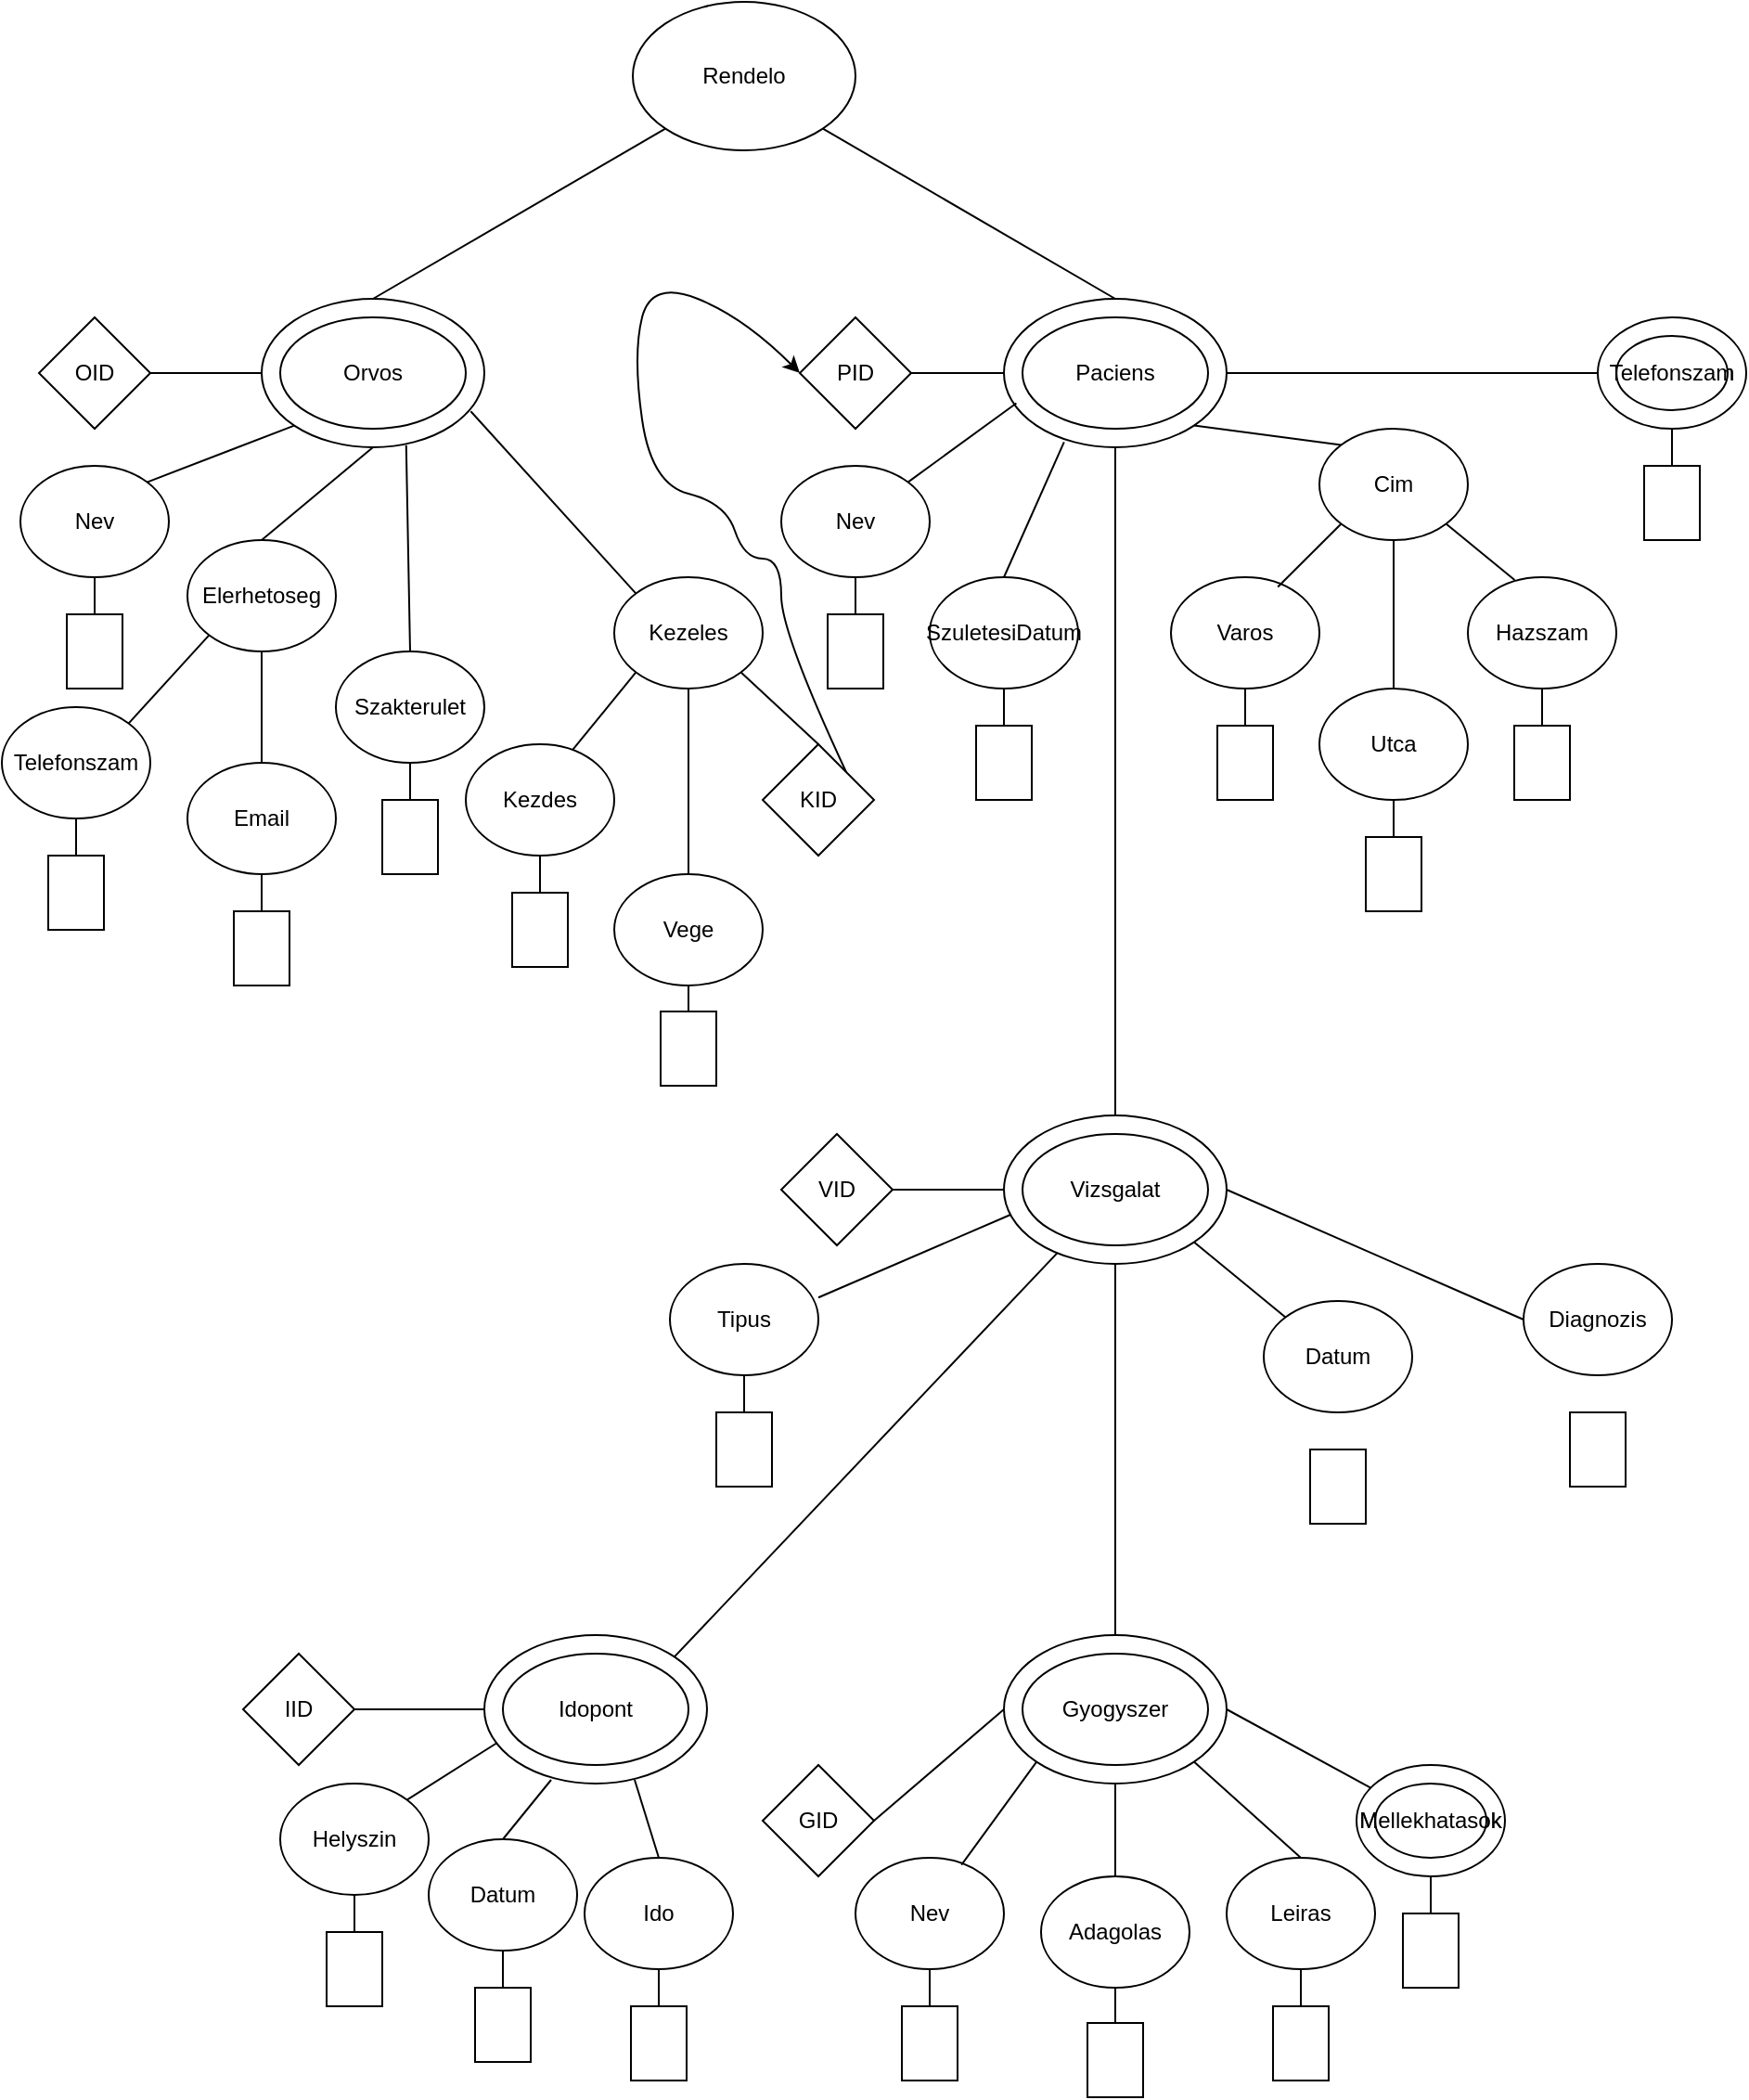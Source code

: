 <mxfile version="25.0.1">
  <diagram name="1 oldal" id="OmvIn5t_-zWDltA8pgF1">
    <mxGraphModel dx="1011" dy="1109" grid="1" gridSize="10" guides="1" tooltips="1" connect="1" arrows="1" fold="1" page="1" pageScale="1" pageWidth="827" pageHeight="1169" math="0" shadow="0">
      <root>
        <mxCell id="0" />
        <mxCell id="1" parent="0" />
        <mxCell id="syW9eS-d59TfF-ekeRGE-1" value="Rendelo" style="ellipse;whiteSpace=wrap;html=1;" vertex="1" parent="1">
          <mxGeometry x="360" y="40" width="120" height="80" as="geometry" />
        </mxCell>
        <mxCell id="syW9eS-d59TfF-ekeRGE-2" value="Orvos" style="ellipse;whiteSpace=wrap;html=1;" vertex="1" parent="1">
          <mxGeometry x="160" y="200" width="120" height="80" as="geometry" />
        </mxCell>
        <mxCell id="syW9eS-d59TfF-ekeRGE-3" value="Paciens" style="ellipse;whiteSpace=wrap;html=1;" vertex="1" parent="1">
          <mxGeometry x="560" y="200" width="120" height="80" as="geometry" />
        </mxCell>
        <mxCell id="syW9eS-d59TfF-ekeRGE-4" value="Vizsgalat" style="ellipse;whiteSpace=wrap;html=1;" vertex="1" parent="1">
          <mxGeometry x="560" y="640" width="120" height="80" as="geometry" />
        </mxCell>
        <mxCell id="syW9eS-d59TfF-ekeRGE-5" value="Gyogyszer" style="ellipse;whiteSpace=wrap;html=1;" vertex="1" parent="1">
          <mxGeometry x="560" y="920" width="120" height="80" as="geometry" />
        </mxCell>
        <mxCell id="syW9eS-d59TfF-ekeRGE-6" value="Idopont" style="ellipse;whiteSpace=wrap;html=1;" vertex="1" parent="1">
          <mxGeometry x="280" y="920" width="120" height="80" as="geometry" />
        </mxCell>
        <mxCell id="syW9eS-d59TfF-ekeRGE-7" value="" style="endArrow=none;html=1;rounded=0;entryX=0;entryY=1;entryDx=0;entryDy=0;exitX=0.5;exitY=0;exitDx=0;exitDy=0;" edge="1" parent="1" source="syW9eS-d59TfF-ekeRGE-2" target="syW9eS-d59TfF-ekeRGE-1">
          <mxGeometry width="50" height="50" relative="1" as="geometry">
            <mxPoint x="400" y="460" as="sourcePoint" />
            <mxPoint x="450" y="410" as="targetPoint" />
          </mxGeometry>
        </mxCell>
        <mxCell id="syW9eS-d59TfF-ekeRGE-8" value="" style="endArrow=none;html=1;rounded=0;entryX=1;entryY=1;entryDx=0;entryDy=0;exitX=0.5;exitY=0;exitDx=0;exitDy=0;" edge="1" parent="1" source="syW9eS-d59TfF-ekeRGE-3" target="syW9eS-d59TfF-ekeRGE-1">
          <mxGeometry width="50" height="50" relative="1" as="geometry">
            <mxPoint x="400" y="220" as="sourcePoint" />
            <mxPoint x="450" y="170" as="targetPoint" />
          </mxGeometry>
        </mxCell>
        <mxCell id="syW9eS-d59TfF-ekeRGE-9" value="" style="endArrow=none;html=1;rounded=0;entryX=0.5;entryY=1;entryDx=0;entryDy=0;exitX=0.5;exitY=0;exitDx=0;exitDy=0;" edge="1" parent="1" source="syW9eS-d59TfF-ekeRGE-4" target="syW9eS-d59TfF-ekeRGE-3">
          <mxGeometry width="50" height="50" relative="1" as="geometry">
            <mxPoint x="400" y="380" as="sourcePoint" />
            <mxPoint x="450" y="330" as="targetPoint" />
          </mxGeometry>
        </mxCell>
        <mxCell id="syW9eS-d59TfF-ekeRGE-10" value="" style="endArrow=none;html=1;rounded=0;entryX=1;entryY=0;entryDx=0;entryDy=0;exitX=0.238;exitY=0.929;exitDx=0;exitDy=0;exitPerimeter=0;" edge="1" parent="1" source="syW9eS-d59TfF-ekeRGE-4" target="syW9eS-d59TfF-ekeRGE-6">
          <mxGeometry width="50" height="50" relative="1" as="geometry">
            <mxPoint x="400" y="460" as="sourcePoint" />
            <mxPoint x="450" y="410" as="targetPoint" />
          </mxGeometry>
        </mxCell>
        <mxCell id="syW9eS-d59TfF-ekeRGE-11" value="" style="endArrow=none;html=1;rounded=0;entryX=0.5;entryY=0;entryDx=0;entryDy=0;exitX=0.5;exitY=1;exitDx=0;exitDy=0;" edge="1" parent="1" source="syW9eS-d59TfF-ekeRGE-4" target="syW9eS-d59TfF-ekeRGE-5">
          <mxGeometry width="50" height="50" relative="1" as="geometry">
            <mxPoint x="400" y="460" as="sourcePoint" />
            <mxPoint x="450" y="410" as="targetPoint" />
          </mxGeometry>
        </mxCell>
        <mxCell id="syW9eS-d59TfF-ekeRGE-13" value="Email" style="ellipse;whiteSpace=wrap;html=1;" vertex="1" parent="1">
          <mxGeometry x="120" y="450" width="80" height="60" as="geometry" />
        </mxCell>
        <mxCell id="syW9eS-d59TfF-ekeRGE-14" value="Telefonszam" style="ellipse;whiteSpace=wrap;html=1;" vertex="1" parent="1">
          <mxGeometry x="20" y="420" width="80" height="60" as="geometry" />
        </mxCell>
        <mxCell id="syW9eS-d59TfF-ekeRGE-15" value="Elerhetoseg" style="ellipse;whiteSpace=wrap;html=1;" vertex="1" parent="1">
          <mxGeometry x="120" y="330" width="80" height="60" as="geometry" />
        </mxCell>
        <mxCell id="syW9eS-d59TfF-ekeRGE-16" value="Szakterulet" style="ellipse;whiteSpace=wrap;html=1;" vertex="1" parent="1">
          <mxGeometry x="200" y="390" width="80" height="60" as="geometry" />
        </mxCell>
        <mxCell id="syW9eS-d59TfF-ekeRGE-17" value="Nev" style="ellipse;whiteSpace=wrap;html=1;" vertex="1" parent="1">
          <mxGeometry x="30" y="290" width="80" height="60" as="geometry" />
        </mxCell>
        <mxCell id="syW9eS-d59TfF-ekeRGE-18" value="OID" style="rhombus;whiteSpace=wrap;html=1;" vertex="1" parent="1">
          <mxGeometry x="40" y="210" width="60" height="60" as="geometry" />
        </mxCell>
        <mxCell id="syW9eS-d59TfF-ekeRGE-19" value="" style="endArrow=none;html=1;rounded=0;entryX=0;entryY=0.5;entryDx=0;entryDy=0;exitX=1;exitY=0.5;exitDx=0;exitDy=0;" edge="1" parent="1" source="syW9eS-d59TfF-ekeRGE-18" target="syW9eS-d59TfF-ekeRGE-2">
          <mxGeometry width="50" height="50" relative="1" as="geometry">
            <mxPoint x="230" y="210" as="sourcePoint" />
            <mxPoint x="388" y="118" as="targetPoint" />
          </mxGeometry>
        </mxCell>
        <mxCell id="syW9eS-d59TfF-ekeRGE-20" value="" style="endArrow=none;html=1;rounded=0;entryX=0;entryY=1;entryDx=0;entryDy=0;exitX=1;exitY=0;exitDx=0;exitDy=0;" edge="1" parent="1" source="syW9eS-d59TfF-ekeRGE-17" target="syW9eS-d59TfF-ekeRGE-2">
          <mxGeometry width="50" height="50" relative="1" as="geometry">
            <mxPoint x="110" y="240" as="sourcePoint" />
            <mxPoint x="170" y="250" as="targetPoint" />
          </mxGeometry>
        </mxCell>
        <mxCell id="syW9eS-d59TfF-ekeRGE-21" value="" style="endArrow=none;html=1;rounded=0;entryX=0.5;entryY=1;entryDx=0;entryDy=0;exitX=0.5;exitY=0;exitDx=0;exitDy=0;" edge="1" parent="1" source="syW9eS-d59TfF-ekeRGE-15" target="syW9eS-d59TfF-ekeRGE-2">
          <mxGeometry width="50" height="50" relative="1" as="geometry">
            <mxPoint x="120" y="250" as="sourcePoint" />
            <mxPoint x="180" y="260" as="targetPoint" />
          </mxGeometry>
        </mxCell>
        <mxCell id="syW9eS-d59TfF-ekeRGE-22" value="" style="endArrow=none;html=1;rounded=0;entryX=0.649;entryY=0.986;entryDx=0;entryDy=0;exitX=0.5;exitY=0;exitDx=0;exitDy=0;entryPerimeter=0;" edge="1" parent="1" source="syW9eS-d59TfF-ekeRGE-16" target="syW9eS-d59TfF-ekeRGE-2">
          <mxGeometry width="50" height="50" relative="1" as="geometry">
            <mxPoint x="200" y="330" as="sourcePoint" />
            <mxPoint x="230" y="290" as="targetPoint" />
          </mxGeometry>
        </mxCell>
        <mxCell id="syW9eS-d59TfF-ekeRGE-24" value="" style="endArrow=none;html=1;rounded=0;entryX=0;entryY=1;entryDx=0;entryDy=0;exitX=1;exitY=0;exitDx=0;exitDy=0;" edge="1" parent="1" source="syW9eS-d59TfF-ekeRGE-14" target="syW9eS-d59TfF-ekeRGE-15">
          <mxGeometry width="50" height="50" relative="1" as="geometry">
            <mxPoint x="138" y="309" as="sourcePoint" />
            <mxPoint x="188" y="278" as="targetPoint" />
          </mxGeometry>
        </mxCell>
        <mxCell id="syW9eS-d59TfF-ekeRGE-25" value="" style="endArrow=none;html=1;rounded=0;entryX=0.5;entryY=1;entryDx=0;entryDy=0;exitX=0.5;exitY=0;exitDx=0;exitDy=0;" edge="1" parent="1" source="syW9eS-d59TfF-ekeRGE-13" target="syW9eS-d59TfF-ekeRGE-15">
          <mxGeometry width="50" height="50" relative="1" as="geometry">
            <mxPoint x="168" y="399" as="sourcePoint" />
            <mxPoint x="202" y="371" as="targetPoint" />
          </mxGeometry>
        </mxCell>
        <mxCell id="syW9eS-d59TfF-ekeRGE-26" value="Cim" style="ellipse;whiteSpace=wrap;html=1;" vertex="1" parent="1">
          <mxGeometry x="730" y="270" width="80" height="60" as="geometry" />
        </mxCell>
        <mxCell id="syW9eS-d59TfF-ekeRGE-27" value="Telefonszam" style="ellipse;whiteSpace=wrap;html=1;" vertex="1" parent="1">
          <mxGeometry x="880" y="210" width="80" height="60" as="geometry" />
        </mxCell>
        <mxCell id="syW9eS-d59TfF-ekeRGE-28" value="SzuletesiDatum" style="ellipse;whiteSpace=wrap;html=1;" vertex="1" parent="1">
          <mxGeometry x="520" y="350" width="80" height="60" as="geometry" />
        </mxCell>
        <mxCell id="syW9eS-d59TfF-ekeRGE-29" value="Nev" style="ellipse;whiteSpace=wrap;html=1;" vertex="1" parent="1">
          <mxGeometry x="440" y="290" width="80" height="60" as="geometry" />
        </mxCell>
        <mxCell id="syW9eS-d59TfF-ekeRGE-30" value="Hazszam" style="ellipse;whiteSpace=wrap;html=1;" vertex="1" parent="1">
          <mxGeometry x="810" y="350" width="80" height="60" as="geometry" />
        </mxCell>
        <mxCell id="syW9eS-d59TfF-ekeRGE-31" value="Utca" style="ellipse;whiteSpace=wrap;html=1;" vertex="1" parent="1">
          <mxGeometry x="730" y="410" width="80" height="60" as="geometry" />
        </mxCell>
        <mxCell id="syW9eS-d59TfF-ekeRGE-32" value="Varos" style="ellipse;whiteSpace=wrap;html=1;" vertex="1" parent="1">
          <mxGeometry x="650" y="350" width="80" height="60" as="geometry" />
        </mxCell>
        <mxCell id="syW9eS-d59TfF-ekeRGE-33" value="PID" style="rhombus;whiteSpace=wrap;html=1;" vertex="1" parent="1">
          <mxGeometry x="450" y="210" width="60" height="60" as="geometry" />
        </mxCell>
        <mxCell id="syW9eS-d59TfF-ekeRGE-34" value="" style="endArrow=none;html=1;rounded=0;entryX=1;entryY=0.5;entryDx=0;entryDy=0;exitX=0;exitY=0.5;exitDx=0;exitDy=0;" edge="1" parent="1" source="syW9eS-d59TfF-ekeRGE-3" target="syW9eS-d59TfF-ekeRGE-33">
          <mxGeometry width="50" height="50" relative="1" as="geometry">
            <mxPoint x="630" y="210" as="sourcePoint" />
            <mxPoint x="472" y="118" as="targetPoint" />
          </mxGeometry>
        </mxCell>
        <mxCell id="syW9eS-d59TfF-ekeRGE-35" value="" style="endArrow=none;html=1;rounded=0;entryX=1;entryY=0;entryDx=0;entryDy=0;exitX=0.056;exitY=0.703;exitDx=0;exitDy=0;exitPerimeter=0;" edge="1" parent="1" source="syW9eS-d59TfF-ekeRGE-3" target="syW9eS-d59TfF-ekeRGE-29">
          <mxGeometry width="50" height="50" relative="1" as="geometry">
            <mxPoint x="570" y="250" as="sourcePoint" />
            <mxPoint x="520" y="250" as="targetPoint" />
          </mxGeometry>
        </mxCell>
        <mxCell id="syW9eS-d59TfF-ekeRGE-36" value="" style="endArrow=none;html=1;rounded=0;entryX=0.5;entryY=0;entryDx=0;entryDy=0;exitX=0.27;exitY=0.965;exitDx=0;exitDy=0;exitPerimeter=0;" edge="1" parent="1" source="syW9eS-d59TfF-ekeRGE-3" target="syW9eS-d59TfF-ekeRGE-28">
          <mxGeometry width="50" height="50" relative="1" as="geometry">
            <mxPoint x="580" y="260" as="sourcePoint" />
            <mxPoint x="530" y="260" as="targetPoint" />
          </mxGeometry>
        </mxCell>
        <mxCell id="syW9eS-d59TfF-ekeRGE-37" value="" style="endArrow=none;html=1;rounded=0;entryX=0;entryY=0.5;entryDx=0;entryDy=0;exitX=1;exitY=0.5;exitDx=0;exitDy=0;" edge="1" parent="1" source="syW9eS-d59TfF-ekeRGE-3" target="syW9eS-d59TfF-ekeRGE-27">
          <mxGeometry width="50" height="50" relative="1" as="geometry">
            <mxPoint x="602" y="287" as="sourcePoint" />
            <mxPoint x="570" y="360" as="targetPoint" />
          </mxGeometry>
        </mxCell>
        <mxCell id="syW9eS-d59TfF-ekeRGE-38" value="" style="endArrow=none;html=1;rounded=0;entryX=0;entryY=0;entryDx=0;entryDy=0;exitX=1;exitY=1;exitDx=0;exitDy=0;" edge="1" parent="1" source="syW9eS-d59TfF-ekeRGE-3" target="syW9eS-d59TfF-ekeRGE-26">
          <mxGeometry width="50" height="50" relative="1" as="geometry">
            <mxPoint x="612" y="297" as="sourcePoint" />
            <mxPoint x="580" y="370" as="targetPoint" />
          </mxGeometry>
        </mxCell>
        <mxCell id="syW9eS-d59TfF-ekeRGE-39" value="" style="endArrow=none;html=1;rounded=0;entryX=0.72;entryY=0.088;entryDx=0;entryDy=0;exitX=0;exitY=1;exitDx=0;exitDy=0;entryPerimeter=0;" edge="1" parent="1" source="syW9eS-d59TfF-ekeRGE-26" target="syW9eS-d59TfF-ekeRGE-32">
          <mxGeometry width="50" height="50" relative="1" as="geometry">
            <mxPoint x="672" y="278" as="sourcePoint" />
            <mxPoint x="711" y="309" as="targetPoint" />
          </mxGeometry>
        </mxCell>
        <mxCell id="syW9eS-d59TfF-ekeRGE-40" value="" style="endArrow=none;html=1;rounded=0;entryX=0.315;entryY=0.025;entryDx=0;entryDy=0;exitX=1;exitY=1;exitDx=0;exitDy=0;entryPerimeter=0;" edge="1" parent="1" source="syW9eS-d59TfF-ekeRGE-26" target="syW9eS-d59TfF-ekeRGE-30">
          <mxGeometry width="50" height="50" relative="1" as="geometry">
            <mxPoint x="711" y="351" as="sourcePoint" />
            <mxPoint x="680" y="370" as="targetPoint" />
          </mxGeometry>
        </mxCell>
        <mxCell id="syW9eS-d59TfF-ekeRGE-41" value="" style="endArrow=none;html=1;rounded=0;entryX=0.5;entryY=0;entryDx=0;entryDy=0;exitX=0.5;exitY=1;exitDx=0;exitDy=0;" edge="1" parent="1" source="syW9eS-d59TfF-ekeRGE-26" target="syW9eS-d59TfF-ekeRGE-31">
          <mxGeometry width="50" height="50" relative="1" as="geometry">
            <mxPoint x="721" y="361" as="sourcePoint" />
            <mxPoint x="690" y="380" as="targetPoint" />
          </mxGeometry>
        </mxCell>
        <mxCell id="syW9eS-d59TfF-ekeRGE-42" value="Datum" style="ellipse;whiteSpace=wrap;html=1;" vertex="1" parent="1">
          <mxGeometry x="700" y="740" width="80" height="60" as="geometry" />
        </mxCell>
        <mxCell id="syW9eS-d59TfF-ekeRGE-43" value="Tipus" style="ellipse;whiteSpace=wrap;html=1;" vertex="1" parent="1">
          <mxGeometry x="380" y="720" width="80" height="60" as="geometry" />
        </mxCell>
        <mxCell id="syW9eS-d59TfF-ekeRGE-44" value="Diagnozis" style="ellipse;whiteSpace=wrap;html=1;" vertex="1" parent="1">
          <mxGeometry x="840" y="720" width="80" height="60" as="geometry" />
        </mxCell>
        <mxCell id="syW9eS-d59TfF-ekeRGE-46" value="VID" style="rhombus;whiteSpace=wrap;html=1;" vertex="1" parent="1">
          <mxGeometry x="440" y="650" width="60" height="60" as="geometry" />
        </mxCell>
        <mxCell id="syW9eS-d59TfF-ekeRGE-47" value="" style="endArrow=none;html=1;rounded=0;exitX=1;exitY=0.5;exitDx=0;exitDy=0;" edge="1" parent="1" source="syW9eS-d59TfF-ekeRGE-46" target="syW9eS-d59TfF-ekeRGE-4">
          <mxGeometry width="50" height="50" relative="1" as="geometry">
            <mxPoint x="550" y="590" as="sourcePoint" />
            <mxPoint x="550" y="670" as="targetPoint" />
          </mxGeometry>
        </mxCell>
        <mxCell id="syW9eS-d59TfF-ekeRGE-48" value="" style="endArrow=none;html=1;rounded=0;exitX=1;exitY=0.302;exitDx=0;exitDy=0;entryX=0.032;entryY=0.667;entryDx=0;entryDy=0;entryPerimeter=0;exitPerimeter=0;" edge="1" parent="1" source="syW9eS-d59TfF-ekeRGE-43" target="syW9eS-d59TfF-ekeRGE-4">
          <mxGeometry width="50" height="50" relative="1" as="geometry">
            <mxPoint x="570" y="600" as="sourcePoint" />
            <mxPoint x="606" y="653" as="targetPoint" />
          </mxGeometry>
        </mxCell>
        <mxCell id="syW9eS-d59TfF-ekeRGE-49" value="" style="endArrow=none;html=1;rounded=0;exitX=1;exitY=0.5;exitDx=0;exitDy=0;entryX=0;entryY=0.5;entryDx=0;entryDy=0;" edge="1" parent="1" source="syW9eS-d59TfF-ekeRGE-4" target="syW9eS-d59TfF-ekeRGE-44">
          <mxGeometry width="50" height="50" relative="1" as="geometry">
            <mxPoint x="700" y="603.5" as="sourcePoint" />
            <mxPoint x="736" y="656.5" as="targetPoint" />
          </mxGeometry>
        </mxCell>
        <mxCell id="syW9eS-d59TfF-ekeRGE-50" value="" style="endArrow=none;html=1;rounded=0;exitX=1;exitY=1;exitDx=0;exitDy=0;entryX=0;entryY=0;entryDx=0;entryDy=0;" edge="1" parent="1" source="syW9eS-d59TfF-ekeRGE-4" target="syW9eS-d59TfF-ekeRGE-42">
          <mxGeometry width="50" height="50" relative="1" as="geometry">
            <mxPoint x="672" y="662" as="sourcePoint" />
            <mxPoint x="790" y="640" as="targetPoint" />
          </mxGeometry>
        </mxCell>
        <mxCell id="syW9eS-d59TfF-ekeRGE-51" value="Orvos" style="ellipse;whiteSpace=wrap;html=1;" vertex="1" parent="1">
          <mxGeometry x="170" y="210" width="100" height="60" as="geometry" />
        </mxCell>
        <mxCell id="syW9eS-d59TfF-ekeRGE-52" value="Paciens" style="ellipse;whiteSpace=wrap;html=1;" vertex="1" parent="1">
          <mxGeometry x="570" y="210" width="100" height="60" as="geometry" />
        </mxCell>
        <mxCell id="syW9eS-d59TfF-ekeRGE-53" value="Vizsgalat" style="ellipse;whiteSpace=wrap;html=1;" vertex="1" parent="1">
          <mxGeometry x="570" y="650" width="100" height="60" as="geometry" />
        </mxCell>
        <mxCell id="syW9eS-d59TfF-ekeRGE-54" value="Gyogyszer" style="ellipse;whiteSpace=wrap;html=1;" vertex="1" parent="1">
          <mxGeometry x="570" y="930" width="100" height="60" as="geometry" />
        </mxCell>
        <mxCell id="syW9eS-d59TfF-ekeRGE-55" value="Idopont" style="ellipse;whiteSpace=wrap;html=1;" vertex="1" parent="1">
          <mxGeometry x="290" y="930" width="100" height="60" as="geometry" />
        </mxCell>
        <mxCell id="syW9eS-d59TfF-ekeRGE-56" value="Mellekhatasok" style="ellipse;whiteSpace=wrap;html=1;" vertex="1" parent="1">
          <mxGeometry x="750" y="990" width="80" height="60" as="geometry" />
        </mxCell>
        <mxCell id="syW9eS-d59TfF-ekeRGE-57" value="Leiras" style="ellipse;whiteSpace=wrap;html=1;" vertex="1" parent="1">
          <mxGeometry x="680" y="1040" width="80" height="60" as="geometry" />
        </mxCell>
        <mxCell id="syW9eS-d59TfF-ekeRGE-58" value="Adagolas" style="ellipse;whiteSpace=wrap;html=1;" vertex="1" parent="1">
          <mxGeometry x="580" y="1050" width="80" height="60" as="geometry" />
        </mxCell>
        <mxCell id="syW9eS-d59TfF-ekeRGE-59" value="Nev" style="ellipse;whiteSpace=wrap;html=1;" vertex="1" parent="1">
          <mxGeometry x="480" y="1040" width="80" height="60" as="geometry" />
        </mxCell>
        <mxCell id="syW9eS-d59TfF-ekeRGE-60" value="GID" style="rhombus;whiteSpace=wrap;html=1;" vertex="1" parent="1">
          <mxGeometry x="430" y="990" width="60" height="60" as="geometry" />
        </mxCell>
        <mxCell id="syW9eS-d59TfF-ekeRGE-61" value="Telefonszam" style="ellipse;whiteSpace=wrap;html=1;" vertex="1" parent="1">
          <mxGeometry x="890" y="220" width="60" height="40" as="geometry" />
        </mxCell>
        <mxCell id="syW9eS-d59TfF-ekeRGE-62" value="Mellekhatasok" style="ellipse;whiteSpace=wrap;html=1;" vertex="1" parent="1">
          <mxGeometry x="760" y="1000" width="60" height="40" as="geometry" />
        </mxCell>
        <mxCell id="syW9eS-d59TfF-ekeRGE-63" value="" style="endArrow=none;html=1;rounded=0;exitX=1;exitY=0.5;exitDx=0;exitDy=0;" edge="1" parent="1" source="syW9eS-d59TfF-ekeRGE-5" target="syW9eS-d59TfF-ekeRGE-56">
          <mxGeometry width="50" height="50" relative="1" as="geometry">
            <mxPoint x="681" y="959" as="sourcePoint" />
            <mxPoint x="730" y="1000" as="targetPoint" />
          </mxGeometry>
        </mxCell>
        <mxCell id="syW9eS-d59TfF-ekeRGE-64" value="" style="endArrow=none;html=1;rounded=0;exitX=1;exitY=1;exitDx=0;exitDy=0;entryX=0.5;entryY=0;entryDx=0;entryDy=0;" edge="1" parent="1" source="syW9eS-d59TfF-ekeRGE-5" target="syW9eS-d59TfF-ekeRGE-57">
          <mxGeometry width="50" height="50" relative="1" as="geometry">
            <mxPoint x="690" y="970" as="sourcePoint" />
            <mxPoint x="768" y="1012" as="targetPoint" />
          </mxGeometry>
        </mxCell>
        <mxCell id="syW9eS-d59TfF-ekeRGE-65" value="" style="endArrow=none;html=1;rounded=0;exitX=0.5;exitY=1;exitDx=0;exitDy=0;entryX=0.5;entryY=0;entryDx=0;entryDy=0;" edge="1" parent="1" source="syW9eS-d59TfF-ekeRGE-5" target="syW9eS-d59TfF-ekeRGE-58">
          <mxGeometry width="50" height="50" relative="1" as="geometry">
            <mxPoint x="672" y="998" as="sourcePoint" />
            <mxPoint x="730" y="1050" as="targetPoint" />
          </mxGeometry>
        </mxCell>
        <mxCell id="syW9eS-d59TfF-ekeRGE-66" value="" style="endArrow=none;html=1;rounded=0;entryX=0.714;entryY=0.064;entryDx=0;entryDy=0;exitX=0;exitY=1;exitDx=0;exitDy=0;entryPerimeter=0;" edge="1" parent="1" source="syW9eS-d59TfF-ekeRGE-5" target="syW9eS-d59TfF-ekeRGE-59">
          <mxGeometry width="50" height="50" relative="1" as="geometry">
            <mxPoint x="630" y="1010" as="sourcePoint" />
            <mxPoint x="630" y="1060" as="targetPoint" />
          </mxGeometry>
        </mxCell>
        <mxCell id="syW9eS-d59TfF-ekeRGE-67" value="" style="endArrow=none;html=1;rounded=0;entryX=1;entryY=0.5;entryDx=0;entryDy=0;exitX=0;exitY=0.5;exitDx=0;exitDy=0;" edge="1" parent="1" source="syW9eS-d59TfF-ekeRGE-5" target="syW9eS-d59TfF-ekeRGE-60">
          <mxGeometry width="50" height="50" relative="1" as="geometry">
            <mxPoint x="588" y="998" as="sourcePoint" />
            <mxPoint x="547" y="1054" as="targetPoint" />
          </mxGeometry>
        </mxCell>
        <mxCell id="syW9eS-d59TfF-ekeRGE-69" value="Helyszin" style="ellipse;whiteSpace=wrap;html=1;" vertex="1" parent="1">
          <mxGeometry x="170" y="1000" width="80" height="60" as="geometry" />
        </mxCell>
        <mxCell id="syW9eS-d59TfF-ekeRGE-70" value="Datum" style="ellipse;whiteSpace=wrap;html=1;" vertex="1" parent="1">
          <mxGeometry x="250" y="1030" width="80" height="60" as="geometry" />
        </mxCell>
        <mxCell id="syW9eS-d59TfF-ekeRGE-71" value="Ido" style="ellipse;whiteSpace=wrap;html=1;" vertex="1" parent="1">
          <mxGeometry x="334" y="1040" width="80" height="60" as="geometry" />
        </mxCell>
        <mxCell id="syW9eS-d59TfF-ekeRGE-72" value="IID" style="rhombus;whiteSpace=wrap;html=1;" vertex="1" parent="1">
          <mxGeometry x="150" y="930" width="60" height="60" as="geometry" />
        </mxCell>
        <mxCell id="syW9eS-d59TfF-ekeRGE-73" value="Kezeles" style="ellipse;whiteSpace=wrap;html=1;" vertex="1" parent="1">
          <mxGeometry x="350" y="350" width="80" height="60" as="geometry" />
        </mxCell>
        <mxCell id="syW9eS-d59TfF-ekeRGE-74" value="" style="endArrow=none;html=1;rounded=0;entryX=0.939;entryY=0.758;entryDx=0;entryDy=0;exitX=0;exitY=0;exitDx=0;exitDy=0;entryPerimeter=0;" edge="1" parent="1" source="syW9eS-d59TfF-ekeRGE-73" target="syW9eS-d59TfF-ekeRGE-2">
          <mxGeometry width="50" height="50" relative="1" as="geometry">
            <mxPoint x="274" y="364" as="sourcePoint" />
            <mxPoint x="248" y="289" as="targetPoint" />
          </mxGeometry>
        </mxCell>
        <mxCell id="syW9eS-d59TfF-ekeRGE-75" value="Kezdes" style="ellipse;whiteSpace=wrap;html=1;" vertex="1" parent="1">
          <mxGeometry x="270" y="440" width="80" height="60" as="geometry" />
        </mxCell>
        <mxCell id="syW9eS-d59TfF-ekeRGE-76" value="Vege" style="ellipse;whiteSpace=wrap;html=1;" vertex="1" parent="1">
          <mxGeometry x="350" y="510" width="80" height="60" as="geometry" />
        </mxCell>
        <mxCell id="syW9eS-d59TfF-ekeRGE-78" value="" style="endArrow=none;html=1;rounded=0;entryX=0;entryY=1;entryDx=0;entryDy=0;exitX=0.718;exitY=0.054;exitDx=0;exitDy=0;exitPerimeter=0;" edge="1" parent="1" source="syW9eS-d59TfF-ekeRGE-75" target="syW9eS-d59TfF-ekeRGE-73">
          <mxGeometry width="50" height="50" relative="1" as="geometry">
            <mxPoint x="250" y="400" as="sourcePoint" />
            <mxPoint x="248" y="289" as="targetPoint" />
          </mxGeometry>
        </mxCell>
        <mxCell id="syW9eS-d59TfF-ekeRGE-79" value="" style="endArrow=none;html=1;rounded=0;entryX=0.5;entryY=1;entryDx=0;entryDy=0;exitX=0.5;exitY=0;exitDx=0;exitDy=0;" edge="1" parent="1" source="syW9eS-d59TfF-ekeRGE-76" target="syW9eS-d59TfF-ekeRGE-73">
          <mxGeometry width="50" height="50" relative="1" as="geometry">
            <mxPoint x="340" y="450" as="sourcePoint" />
            <mxPoint x="372" y="411" as="targetPoint" />
          </mxGeometry>
        </mxCell>
        <mxCell id="syW9eS-d59TfF-ekeRGE-80" value="" style="endArrow=none;html=1;rounded=0;entryX=1;entryY=1;entryDx=0;entryDy=0;exitX=0.5;exitY=0;exitDx=0;exitDy=0;" edge="1" parent="1" source="syW9eS-d59TfF-ekeRGE-81" target="syW9eS-d59TfF-ekeRGE-73">
          <mxGeometry width="50" height="50" relative="1" as="geometry">
            <mxPoint x="451.51" y="448.942" as="sourcePoint" />
            <mxPoint x="400" y="420" as="targetPoint" />
          </mxGeometry>
        </mxCell>
        <mxCell id="syW9eS-d59TfF-ekeRGE-81" value="KID" style="rhombus;whiteSpace=wrap;html=1;" vertex="1" parent="1">
          <mxGeometry x="430" y="440" width="60" height="60" as="geometry" />
        </mxCell>
        <mxCell id="syW9eS-d59TfF-ekeRGE-84" value="" style="curved=1;endArrow=classic;html=1;rounded=0;entryX=0;entryY=0.5;entryDx=0;entryDy=0;exitX=1;exitY=0;exitDx=0;exitDy=0;" edge="1" parent="1" source="syW9eS-d59TfF-ekeRGE-81" target="syW9eS-d59TfF-ekeRGE-33">
          <mxGeometry width="50" height="50" relative="1" as="geometry">
            <mxPoint x="490" y="430" as="sourcePoint" />
            <mxPoint x="440" y="250" as="targetPoint" />
            <Array as="points">
              <mxPoint x="440" y="380" />
              <mxPoint x="440" y="340" />
              <mxPoint x="420" y="340" />
              <mxPoint x="410" y="310" />
              <mxPoint x="370" y="300" />
              <mxPoint x="360" y="230" />
              <mxPoint x="370" y="190" />
              <mxPoint x="420" y="210" />
            </Array>
          </mxGeometry>
        </mxCell>
        <mxCell id="syW9eS-d59TfF-ekeRGE-85" value="" style="rounded=0;whiteSpace=wrap;html=1;" vertex="1" parent="1">
          <mxGeometry x="55" y="370" width="30" height="40" as="geometry" />
        </mxCell>
        <mxCell id="syW9eS-d59TfF-ekeRGE-86" value="" style="rounded=0;whiteSpace=wrap;html=1;" vertex="1" parent="1">
          <mxGeometry x="45" y="500" width="30" height="40" as="geometry" />
        </mxCell>
        <mxCell id="syW9eS-d59TfF-ekeRGE-87" value="" style="rounded=0;whiteSpace=wrap;html=1;" vertex="1" parent="1">
          <mxGeometry x="145" y="530" width="30" height="40" as="geometry" />
        </mxCell>
        <mxCell id="syW9eS-d59TfF-ekeRGE-88" value="" style="rounded=0;whiteSpace=wrap;html=1;" vertex="1" parent="1">
          <mxGeometry x="225" y="470" width="30" height="40" as="geometry" />
        </mxCell>
        <mxCell id="syW9eS-d59TfF-ekeRGE-89" value="" style="rounded=0;whiteSpace=wrap;html=1;" vertex="1" parent="1">
          <mxGeometry x="295" y="520" width="30" height="40" as="geometry" />
        </mxCell>
        <mxCell id="syW9eS-d59TfF-ekeRGE-90" value="" style="rounded=0;whiteSpace=wrap;html=1;" vertex="1" parent="1">
          <mxGeometry x="375" y="584" width="30" height="40" as="geometry" />
        </mxCell>
        <mxCell id="syW9eS-d59TfF-ekeRGE-91" value="" style="endArrow=none;html=1;rounded=0;entryX=0.5;entryY=1;entryDx=0;entryDy=0;exitX=0.5;exitY=0;exitDx=0;exitDy=0;" edge="1" parent="1" source="syW9eS-d59TfF-ekeRGE-85" target="syW9eS-d59TfF-ekeRGE-17">
          <mxGeometry width="50" height="50" relative="1" as="geometry">
            <mxPoint x="98" y="439" as="sourcePoint" />
            <mxPoint x="142" y="391" as="targetPoint" />
          </mxGeometry>
        </mxCell>
        <mxCell id="syW9eS-d59TfF-ekeRGE-92" value="" style="endArrow=none;html=1;rounded=0;entryX=0.5;entryY=1;entryDx=0;entryDy=0;exitX=0.5;exitY=0;exitDx=0;exitDy=0;" edge="1" parent="1" source="syW9eS-d59TfF-ekeRGE-86" target="syW9eS-d59TfF-ekeRGE-14">
          <mxGeometry width="50" height="50" relative="1" as="geometry">
            <mxPoint x="80" y="380" as="sourcePoint" />
            <mxPoint x="80" y="360" as="targetPoint" />
          </mxGeometry>
        </mxCell>
        <mxCell id="syW9eS-d59TfF-ekeRGE-93" value="" style="endArrow=none;html=1;rounded=0;entryX=0.5;entryY=1;entryDx=0;entryDy=0;exitX=0.5;exitY=0;exitDx=0;exitDy=0;" edge="1" parent="1">
          <mxGeometry width="50" height="50" relative="1" as="geometry">
            <mxPoint x="160" y="530" as="sourcePoint" />
            <mxPoint x="160" y="510" as="targetPoint" />
          </mxGeometry>
        </mxCell>
        <mxCell id="syW9eS-d59TfF-ekeRGE-94" value="" style="endArrow=none;html=1;rounded=0;entryX=0.5;entryY=1;entryDx=0;entryDy=0;exitX=0.5;exitY=0;exitDx=0;exitDy=0;" edge="1" parent="1" source="syW9eS-d59TfF-ekeRGE-88" target="syW9eS-d59TfF-ekeRGE-16">
          <mxGeometry width="50" height="50" relative="1" as="geometry">
            <mxPoint x="170" y="540" as="sourcePoint" />
            <mxPoint x="170" y="520" as="targetPoint" />
          </mxGeometry>
        </mxCell>
        <mxCell id="syW9eS-d59TfF-ekeRGE-95" value="" style="endArrow=none;html=1;rounded=0;entryX=0.5;entryY=1;entryDx=0;entryDy=0;exitX=0.5;exitY=0;exitDx=0;exitDy=0;" edge="1" parent="1" source="syW9eS-d59TfF-ekeRGE-89" target="syW9eS-d59TfF-ekeRGE-75">
          <mxGeometry width="50" height="50" relative="1" as="geometry">
            <mxPoint x="250" y="480" as="sourcePoint" />
            <mxPoint x="250" y="460" as="targetPoint" />
          </mxGeometry>
        </mxCell>
        <mxCell id="syW9eS-d59TfF-ekeRGE-96" value="" style="endArrow=none;html=1;rounded=0;entryX=0.5;entryY=1;entryDx=0;entryDy=0;exitX=0.5;exitY=0;exitDx=0;exitDy=0;" edge="1" parent="1" source="syW9eS-d59TfF-ekeRGE-90" target="syW9eS-d59TfF-ekeRGE-76">
          <mxGeometry width="50" height="50" relative="1" as="geometry">
            <mxPoint x="320" y="530" as="sourcePoint" />
            <mxPoint x="320" y="510" as="targetPoint" />
          </mxGeometry>
        </mxCell>
        <mxCell id="syW9eS-d59TfF-ekeRGE-97" value="" style="rounded=0;whiteSpace=wrap;html=1;" vertex="1" parent="1">
          <mxGeometry x="465" y="370" width="30" height="40" as="geometry" />
        </mxCell>
        <mxCell id="syW9eS-d59TfF-ekeRGE-98" value="" style="endArrow=none;html=1;rounded=0;entryX=0.5;entryY=1;entryDx=0;entryDy=0;exitX=0.5;exitY=0;exitDx=0;exitDy=0;" edge="1" parent="1" source="syW9eS-d59TfF-ekeRGE-97" target="syW9eS-d59TfF-ekeRGE-29">
          <mxGeometry width="50" height="50" relative="1" as="geometry">
            <mxPoint x="470" y="450" as="sourcePoint" />
            <mxPoint x="428" y="411" as="targetPoint" />
          </mxGeometry>
        </mxCell>
        <mxCell id="syW9eS-d59TfF-ekeRGE-99" value="" style="rounded=0;whiteSpace=wrap;html=1;" vertex="1" parent="1">
          <mxGeometry x="545" y="430" width="30" height="40" as="geometry" />
        </mxCell>
        <mxCell id="syW9eS-d59TfF-ekeRGE-100" value="" style="rounded=0;whiteSpace=wrap;html=1;" vertex="1" parent="1">
          <mxGeometry x="675" y="430" width="30" height="40" as="geometry" />
        </mxCell>
        <mxCell id="syW9eS-d59TfF-ekeRGE-101" value="" style="rounded=0;whiteSpace=wrap;html=1;" vertex="1" parent="1">
          <mxGeometry x="755" y="490" width="30" height="40" as="geometry" />
        </mxCell>
        <mxCell id="syW9eS-d59TfF-ekeRGE-102" value="" style="rounded=0;whiteSpace=wrap;html=1;" vertex="1" parent="1">
          <mxGeometry x="835" y="430" width="30" height="40" as="geometry" />
        </mxCell>
        <mxCell id="syW9eS-d59TfF-ekeRGE-103" value="" style="rounded=0;whiteSpace=wrap;html=1;" vertex="1" parent="1">
          <mxGeometry x="905" y="290" width="30" height="40" as="geometry" />
        </mxCell>
        <mxCell id="syW9eS-d59TfF-ekeRGE-104" value="" style="endArrow=none;html=1;rounded=0;entryX=0.5;entryY=0;entryDx=0;entryDy=0;exitX=0.5;exitY=1;exitDx=0;exitDy=0;" edge="1" parent="1" source="syW9eS-d59TfF-ekeRGE-27" target="syW9eS-d59TfF-ekeRGE-103">
          <mxGeometry width="50" height="50" relative="1" as="geometry">
            <mxPoint x="808" y="331" as="sourcePoint" />
            <mxPoint x="845" y="362" as="targetPoint" />
          </mxGeometry>
        </mxCell>
        <mxCell id="syW9eS-d59TfF-ekeRGE-105" value="" style="endArrow=none;html=1;rounded=0;entryX=0.5;entryY=0;entryDx=0;entryDy=0;exitX=0.5;exitY=1;exitDx=0;exitDy=0;" edge="1" parent="1" source="syW9eS-d59TfF-ekeRGE-30" target="syW9eS-d59TfF-ekeRGE-102">
          <mxGeometry width="50" height="50" relative="1" as="geometry">
            <mxPoint x="930" y="280" as="sourcePoint" />
            <mxPoint x="930" y="300" as="targetPoint" />
          </mxGeometry>
        </mxCell>
        <mxCell id="syW9eS-d59TfF-ekeRGE-106" value="" style="endArrow=none;html=1;rounded=0;entryX=0.5;entryY=0;entryDx=0;entryDy=0;exitX=0.5;exitY=1;exitDx=0;exitDy=0;" edge="1" parent="1" source="syW9eS-d59TfF-ekeRGE-31" target="syW9eS-d59TfF-ekeRGE-101">
          <mxGeometry width="50" height="50" relative="1" as="geometry">
            <mxPoint x="860" y="420" as="sourcePoint" />
            <mxPoint x="860" y="440" as="targetPoint" />
          </mxGeometry>
        </mxCell>
        <mxCell id="syW9eS-d59TfF-ekeRGE-107" value="" style="endArrow=none;html=1;rounded=0;entryX=0.5;entryY=0;entryDx=0;entryDy=0;exitX=0.5;exitY=1;exitDx=0;exitDy=0;" edge="1" parent="1" source="syW9eS-d59TfF-ekeRGE-32" target="syW9eS-d59TfF-ekeRGE-100">
          <mxGeometry width="50" height="50" relative="1" as="geometry">
            <mxPoint x="780" y="480" as="sourcePoint" />
            <mxPoint x="780" y="500" as="targetPoint" />
          </mxGeometry>
        </mxCell>
        <mxCell id="syW9eS-d59TfF-ekeRGE-108" value="" style="endArrow=none;html=1;rounded=0;entryX=0.5;entryY=0;entryDx=0;entryDy=0;exitX=0.5;exitY=1;exitDx=0;exitDy=0;" edge="1" parent="1" source="syW9eS-d59TfF-ekeRGE-28" target="syW9eS-d59TfF-ekeRGE-99">
          <mxGeometry width="50" height="50" relative="1" as="geometry">
            <mxPoint x="700" y="420" as="sourcePoint" />
            <mxPoint x="700" y="440" as="targetPoint" />
          </mxGeometry>
        </mxCell>
        <mxCell id="syW9eS-d59TfF-ekeRGE-110" value="" style="rounded=0;whiteSpace=wrap;html=1;" vertex="1" parent="1">
          <mxGeometry x="405" y="800" width="30" height="40" as="geometry" />
        </mxCell>
        <mxCell id="syW9eS-d59TfF-ekeRGE-111" value="" style="rounded=0;whiteSpace=wrap;html=1;" vertex="1" parent="1">
          <mxGeometry x="725" y="820" width="30" height="40" as="geometry" />
        </mxCell>
        <mxCell id="syW9eS-d59TfF-ekeRGE-112" value="" style="rounded=0;whiteSpace=wrap;html=1;" vertex="1" parent="1">
          <mxGeometry x="865" y="800" width="30" height="40" as="geometry" />
        </mxCell>
        <mxCell id="syW9eS-d59TfF-ekeRGE-113" value="" style="rounded=0;whiteSpace=wrap;html=1;" vertex="1" parent="1">
          <mxGeometry x="775" y="1070" width="30" height="40" as="geometry" />
        </mxCell>
        <mxCell id="syW9eS-d59TfF-ekeRGE-114" value="" style="rounded=0;whiteSpace=wrap;html=1;" vertex="1" parent="1">
          <mxGeometry x="705" y="1120" width="30" height="40" as="geometry" />
        </mxCell>
        <mxCell id="syW9eS-d59TfF-ekeRGE-115" value="" style="rounded=0;whiteSpace=wrap;html=1;" vertex="1" parent="1">
          <mxGeometry x="605" y="1129" width="30" height="40" as="geometry" />
        </mxCell>
        <mxCell id="syW9eS-d59TfF-ekeRGE-116" value="" style="rounded=0;whiteSpace=wrap;html=1;" vertex="1" parent="1">
          <mxGeometry x="505" y="1120" width="30" height="40" as="geometry" />
        </mxCell>
        <mxCell id="syW9eS-d59TfF-ekeRGE-117" value="" style="rounded=0;whiteSpace=wrap;html=1;" vertex="1" parent="1">
          <mxGeometry x="359" y="1120" width="30" height="40" as="geometry" />
        </mxCell>
        <mxCell id="syW9eS-d59TfF-ekeRGE-118" value="" style="rounded=0;whiteSpace=wrap;html=1;" vertex="1" parent="1">
          <mxGeometry x="275" y="1110" width="30" height="40" as="geometry" />
        </mxCell>
        <mxCell id="syW9eS-d59TfF-ekeRGE-119" value="" style="rounded=0;whiteSpace=wrap;html=1;" vertex="1" parent="1">
          <mxGeometry x="195" y="1080" width="30" height="40" as="geometry" />
        </mxCell>
        <mxCell id="syW9eS-d59TfF-ekeRGE-120" value="" style="endArrow=none;html=1;rounded=0;entryX=0.5;entryY=1;entryDx=0;entryDy=0;exitX=0.5;exitY=0;exitDx=0;exitDy=0;" edge="1" parent="1" source="syW9eS-d59TfF-ekeRGE-110" target="syW9eS-d59TfF-ekeRGE-43">
          <mxGeometry width="50" height="50" relative="1" as="geometry">
            <mxPoint x="400" y="890" as="sourcePoint" />
            <mxPoint x="450" y="840" as="targetPoint" />
          </mxGeometry>
        </mxCell>
        <mxCell id="syW9eS-d59TfF-ekeRGE-121" value="" style="endArrow=none;html=1;rounded=0;entryX=0.5;entryY=1;entryDx=0;entryDy=0;exitX=0.5;exitY=0;exitDx=0;exitDy=0;" edge="1" parent="1" source="syW9eS-d59TfF-ekeRGE-119" target="syW9eS-d59TfF-ekeRGE-69">
          <mxGeometry width="50" height="50" relative="1" as="geometry">
            <mxPoint x="400" y="890" as="sourcePoint" />
            <mxPoint x="450" y="840" as="targetPoint" />
          </mxGeometry>
        </mxCell>
        <mxCell id="syW9eS-d59TfF-ekeRGE-122" value="" style="endArrow=none;html=1;rounded=0;exitX=0.5;exitY=1;exitDx=0;exitDy=0;entryX=0.5;entryY=0;entryDx=0;entryDy=0;" edge="1" parent="1" source="syW9eS-d59TfF-ekeRGE-70" target="syW9eS-d59TfF-ekeRGE-118">
          <mxGeometry width="50" height="50" relative="1" as="geometry">
            <mxPoint x="400" y="890" as="sourcePoint" />
            <mxPoint x="450" y="840" as="targetPoint" />
          </mxGeometry>
        </mxCell>
        <mxCell id="syW9eS-d59TfF-ekeRGE-123" value="" style="endArrow=none;html=1;rounded=0;exitX=0.5;exitY=1;exitDx=0;exitDy=0;entryX=0.5;entryY=0;entryDx=0;entryDy=0;" edge="1" parent="1" source="syW9eS-d59TfF-ekeRGE-71" target="syW9eS-d59TfF-ekeRGE-117">
          <mxGeometry width="50" height="50" relative="1" as="geometry">
            <mxPoint x="300" y="1100" as="sourcePoint" />
            <mxPoint x="300" y="1120" as="targetPoint" />
          </mxGeometry>
        </mxCell>
        <mxCell id="syW9eS-d59TfF-ekeRGE-124" value="" style="endArrow=none;html=1;rounded=0;exitX=0.675;exitY=0.975;exitDx=0;exitDy=0;entryX=0.5;entryY=0;entryDx=0;entryDy=0;exitPerimeter=0;" edge="1" parent="1" source="syW9eS-d59TfF-ekeRGE-6" target="syW9eS-d59TfF-ekeRGE-71">
          <mxGeometry width="50" height="50" relative="1" as="geometry">
            <mxPoint x="384" y="1110" as="sourcePoint" />
            <mxPoint x="384" y="1130" as="targetPoint" />
          </mxGeometry>
        </mxCell>
        <mxCell id="syW9eS-d59TfF-ekeRGE-125" value="" style="endArrow=none;html=1;rounded=0;exitX=0.3;exitY=0.975;exitDx=0;exitDy=0;entryX=0.5;entryY=0;entryDx=0;entryDy=0;exitPerimeter=0;" edge="1" parent="1" source="syW9eS-d59TfF-ekeRGE-6" target="syW9eS-d59TfF-ekeRGE-70">
          <mxGeometry width="50" height="50" relative="1" as="geometry">
            <mxPoint x="371" y="1008" as="sourcePoint" />
            <mxPoint x="384" y="1050" as="targetPoint" />
          </mxGeometry>
        </mxCell>
        <mxCell id="syW9eS-d59TfF-ekeRGE-126" value="" style="endArrow=none;html=1;rounded=0;exitX=0.058;exitY=0.725;exitDx=0;exitDy=0;entryX=1;entryY=0;entryDx=0;entryDy=0;exitPerimeter=0;" edge="1" parent="1" source="syW9eS-d59TfF-ekeRGE-6" target="syW9eS-d59TfF-ekeRGE-69">
          <mxGeometry width="50" height="50" relative="1" as="geometry">
            <mxPoint x="326" y="1008" as="sourcePoint" />
            <mxPoint x="300" y="1040" as="targetPoint" />
          </mxGeometry>
        </mxCell>
        <mxCell id="syW9eS-d59TfF-ekeRGE-127" value="" style="endArrow=none;html=1;rounded=0;exitX=0;exitY=0.5;exitDx=0;exitDy=0;entryX=1;entryY=0.5;entryDx=0;entryDy=0;" edge="1" parent="1" source="syW9eS-d59TfF-ekeRGE-6" target="syW9eS-d59TfF-ekeRGE-72">
          <mxGeometry width="50" height="50" relative="1" as="geometry">
            <mxPoint x="297" y="988" as="sourcePoint" />
            <mxPoint x="248" y="1019" as="targetPoint" />
          </mxGeometry>
        </mxCell>
        <mxCell id="syW9eS-d59TfF-ekeRGE-128" value="" style="endArrow=none;html=1;rounded=0;exitX=0.5;exitY=1;exitDx=0;exitDy=0;entryX=0.5;entryY=0;entryDx=0;entryDy=0;" edge="1" parent="1" source="syW9eS-d59TfF-ekeRGE-59" target="syW9eS-d59TfF-ekeRGE-116">
          <mxGeometry width="50" height="50" relative="1" as="geometry">
            <mxPoint x="384" y="1110" as="sourcePoint" />
            <mxPoint x="384" y="1130" as="targetPoint" />
          </mxGeometry>
        </mxCell>
        <mxCell id="syW9eS-d59TfF-ekeRGE-129" value="" style="endArrow=none;html=1;rounded=0;exitX=0.5;exitY=1;exitDx=0;exitDy=0;entryX=0.5;entryY=0;entryDx=0;entryDy=0;" edge="1" parent="1" source="syW9eS-d59TfF-ekeRGE-58" target="syW9eS-d59TfF-ekeRGE-115">
          <mxGeometry width="50" height="50" relative="1" as="geometry">
            <mxPoint x="530" y="1110" as="sourcePoint" />
            <mxPoint x="530" y="1130" as="targetPoint" />
          </mxGeometry>
        </mxCell>
        <mxCell id="syW9eS-d59TfF-ekeRGE-130" value="" style="endArrow=none;html=1;rounded=0;exitX=0.5;exitY=1;exitDx=0;exitDy=0;entryX=0.5;entryY=0;entryDx=0;entryDy=0;" edge="1" parent="1" source="syW9eS-d59TfF-ekeRGE-57" target="syW9eS-d59TfF-ekeRGE-114">
          <mxGeometry width="50" height="50" relative="1" as="geometry">
            <mxPoint x="630" y="1120" as="sourcePoint" />
            <mxPoint x="630" y="1139" as="targetPoint" />
          </mxGeometry>
        </mxCell>
        <mxCell id="syW9eS-d59TfF-ekeRGE-131" value="" style="endArrow=none;html=1;rounded=0;exitX=0.5;exitY=1;exitDx=0;exitDy=0;entryX=0.5;entryY=0;entryDx=0;entryDy=0;" edge="1" parent="1" source="syW9eS-d59TfF-ekeRGE-56" target="syW9eS-d59TfF-ekeRGE-113">
          <mxGeometry width="50" height="50" relative="1" as="geometry">
            <mxPoint x="730" y="1110" as="sourcePoint" />
            <mxPoint x="730" y="1130" as="targetPoint" />
          </mxGeometry>
        </mxCell>
      </root>
    </mxGraphModel>
  </diagram>
</mxfile>
